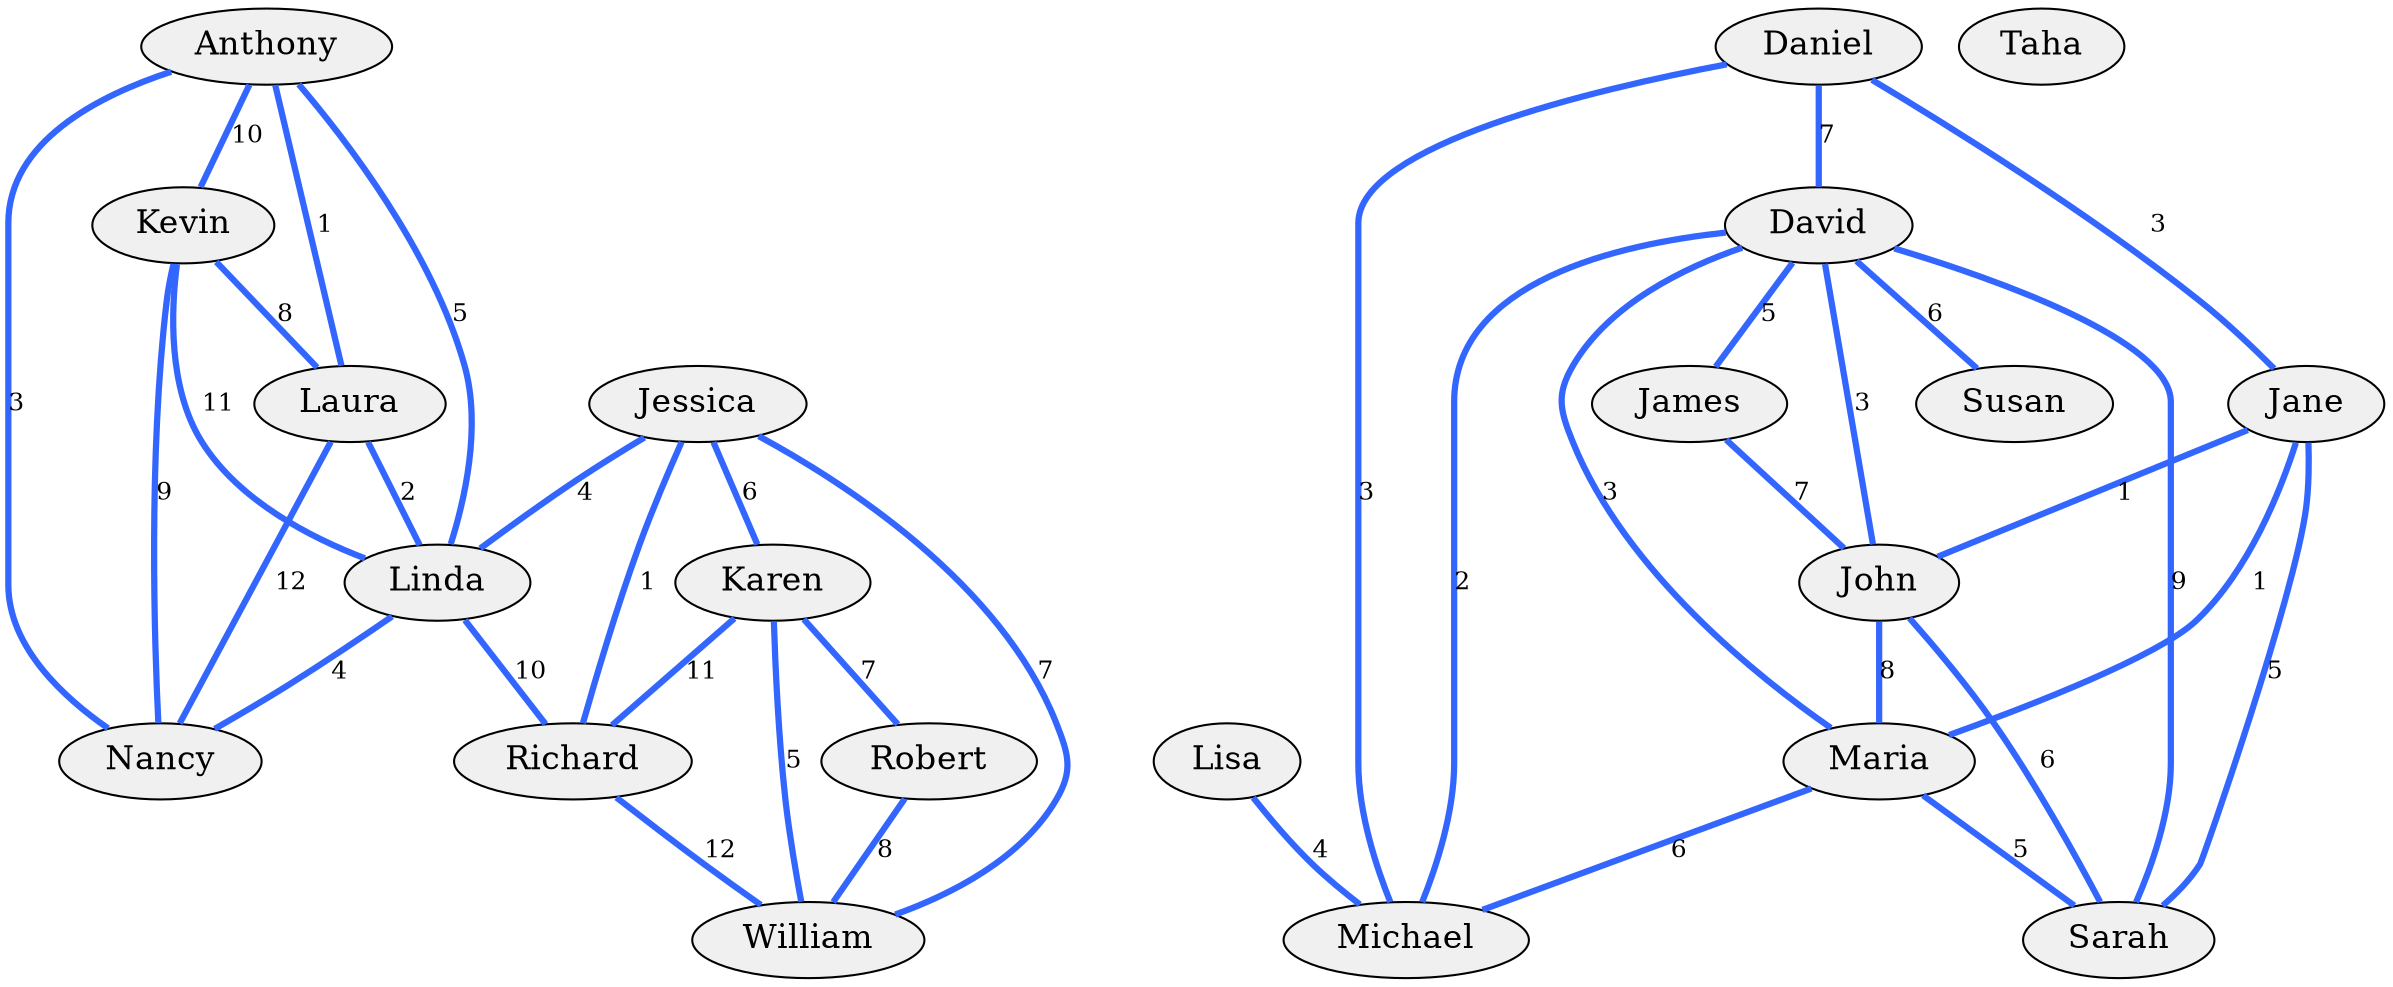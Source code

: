 graph G {
  graph [splines=true, overlap=false];
  node [style=filled, fillcolor="#f0f0f0", shape=ellipse, fontcolor=black, fontsize=16];
  edge [fontcolor="black", fontsize=12, color="#3366ff", penwidth=3];
  Laura;
  William;
  Linda;
  Lisa;
  Taha;
  Daniel;
  Susan;
  James;
  Robert;
  Maria;
  Anthony;
  Karen;
  Michael;
  Sarah;
  Nancy;
  David;
  Kevin;
  Jane;
  Jessica;
  Richard;
  John;
  Laura -- Nancy [label="12"];
  Laura -- Linda [label="2"];
  Linda -- Richard [label="10"];
  Linda -- Nancy [label="4"];
  Lisa -- Michael [label="4"];
  Daniel -- Jane [label="3"];
  Daniel -- David [label="7"];
  Daniel -- Michael [label="3"];
  James -- John [label="7"];
  Anthony -- Kevin [label="10"];
  Anthony -- Laura [label="1"];
  Anthony -- Nancy [label="3"];
  Anthony -- Linda [label="5"];
  Karen -- Robert [label="7"];
  Karen -- Richard [label="11"];
  Karen -- William [label="5"];
  Robert -- William [label="8"];
  Maria -- Sarah [label="5"];
  Maria -- Michael [label="6"];
  David -- John [label="3"];
  David -- Sarah [label="9"];
  David -- Michael [label="2"];
  David -- Maria [label="3"];
  David -- James [label="5"];
  David -- Susan [label="6"];
  Kevin -- Laura [label="8"];
  Kevin -- Nancy [label="9"];
  Kevin -- Linda [label="11"];
  Jane -- John [label="1"];
  Jane -- Sarah [label="5"];
  Jane -- Maria [label="1"];
  Jessica -- Richard [label="1"];
  Jessica -- Linda [label="4"];
  Jessica -- Karen [label="6"];
  Jessica -- William [label="7"];
  Richard -- William [label="12"];
  John -- Sarah [label="6"];
  John -- Maria [label="8"];
}
